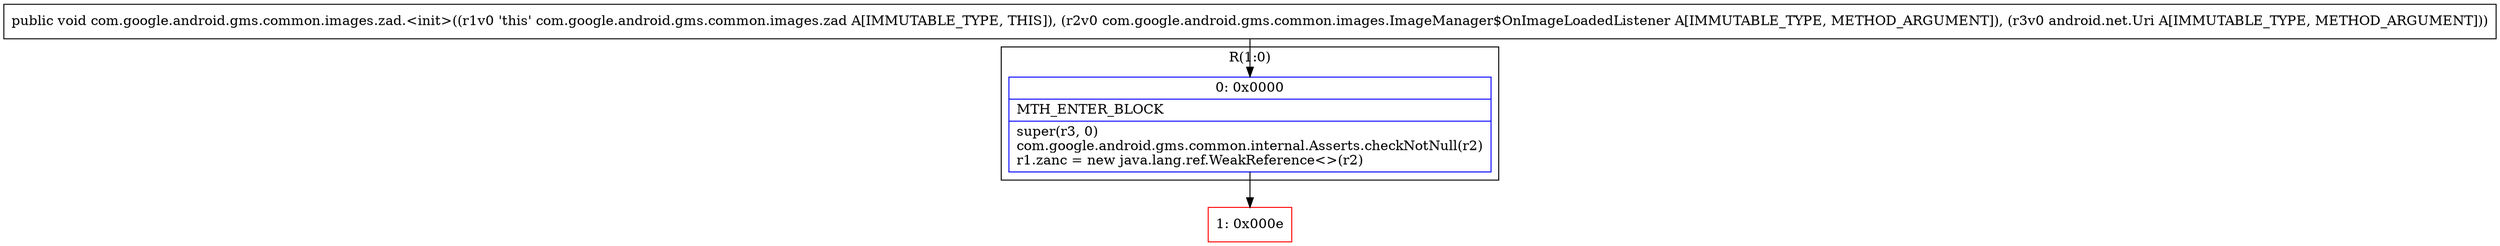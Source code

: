 digraph "CFG forcom.google.android.gms.common.images.zad.\<init\>(Lcom\/google\/android\/gms\/common\/images\/ImageManager$OnImageLoadedListener;Landroid\/net\/Uri;)V" {
subgraph cluster_Region_331708325 {
label = "R(1:0)";
node [shape=record,color=blue];
Node_0 [shape=record,label="{0\:\ 0x0000|MTH_ENTER_BLOCK\l|super(r3, 0)\lcom.google.android.gms.common.internal.Asserts.checkNotNull(r2)\lr1.zanc = new java.lang.ref.WeakReference\<\>(r2)\l}"];
}
Node_1 [shape=record,color=red,label="{1\:\ 0x000e}"];
MethodNode[shape=record,label="{public void com.google.android.gms.common.images.zad.\<init\>((r1v0 'this' com.google.android.gms.common.images.zad A[IMMUTABLE_TYPE, THIS]), (r2v0 com.google.android.gms.common.images.ImageManager$OnImageLoadedListener A[IMMUTABLE_TYPE, METHOD_ARGUMENT]), (r3v0 android.net.Uri A[IMMUTABLE_TYPE, METHOD_ARGUMENT])) }"];
MethodNode -> Node_0;
Node_0 -> Node_1;
}

